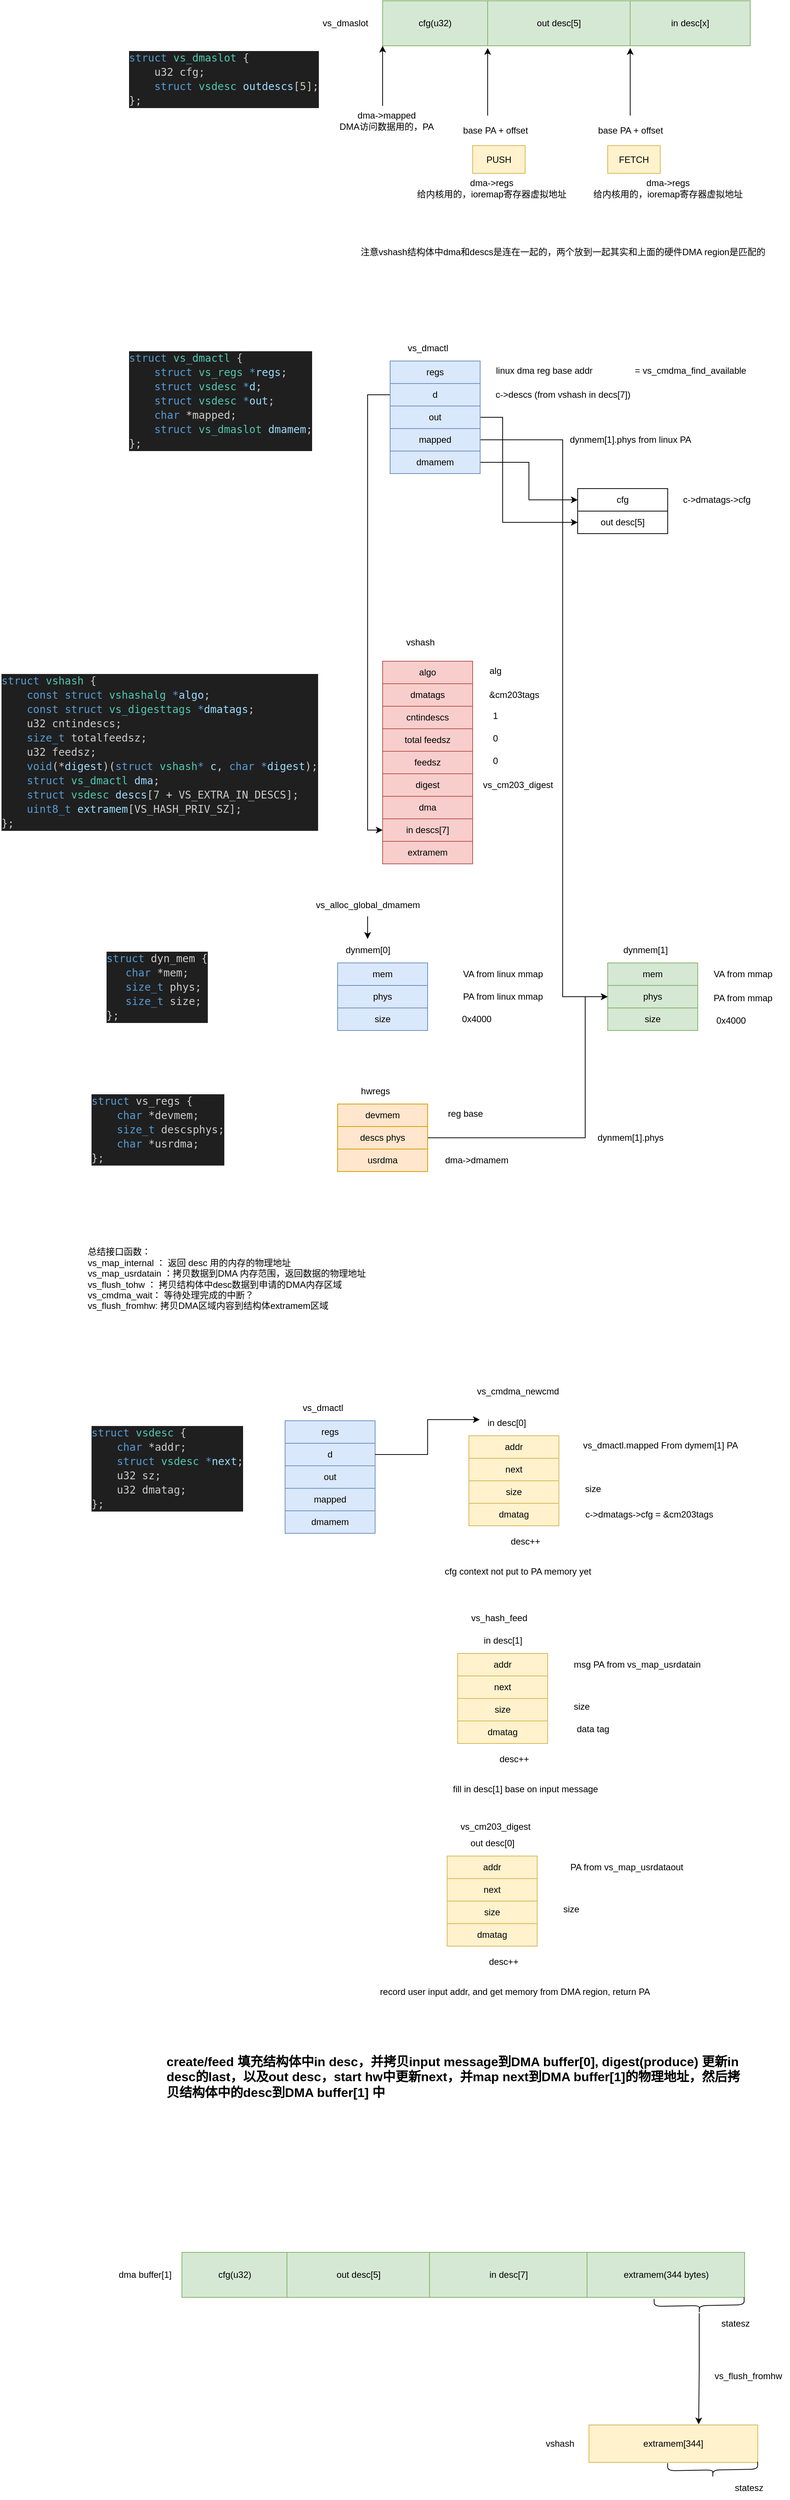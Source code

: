 <mxfile version="24.4.2" type="github">
  <diagram name="Page-1" id="1T8nS3-H_Zj8YaDaIl3L">
    <mxGraphModel dx="2214" dy="752" grid="1" gridSize="10" guides="1" tooltips="1" connect="1" arrows="1" fold="1" page="1" pageScale="1" pageWidth="850" pageHeight="1100" math="0" shadow="0">
      <root>
        <mxCell id="0" />
        <mxCell id="1" parent="0" />
        <mxCell id="O9-vtD-8rxhe8wtmSDLd-1" value="cfg(u32)" style="rounded=0;whiteSpace=wrap;html=1;fillColor=#d5e8d4;strokeColor=#82b366;" vertex="1" parent="1">
          <mxGeometry x="220" y="260" width="140" height="60" as="geometry" />
        </mxCell>
        <mxCell id="O9-vtD-8rxhe8wtmSDLd-2" value="out desc[5]" style="rounded=0;whiteSpace=wrap;html=1;fillColor=#d5e8d4;strokeColor=#82b366;" vertex="1" parent="1">
          <mxGeometry x="360" y="260" width="190" height="60" as="geometry" />
        </mxCell>
        <mxCell id="O9-vtD-8rxhe8wtmSDLd-3" value="in desc[x]" style="rounded=0;whiteSpace=wrap;html=1;fillColor=#d5e8d4;strokeColor=#82b366;" vertex="1" parent="1">
          <mxGeometry x="550" y="260" width="160" height="60" as="geometry" />
        </mxCell>
        <mxCell id="O9-vtD-8rxhe8wtmSDLd-4" value="&lt;div style=&quot;color: #cccccc;background-color: #1f1f1f;font-family: &#39;Droid Sans Mono&#39;, &#39;monospace&#39;, monospace;font-weight: normal;font-size: 14px;line-height: 19px;white-space: pre;&quot;&gt;&lt;div&gt;&lt;span style=&quot;color: #569cd6;&quot;&gt;struct&lt;/span&gt;&lt;span style=&quot;color: #cccccc;&quot;&gt; &lt;/span&gt;&lt;span style=&quot;color: #4ec9b0;&quot;&gt;vs_dmaslot&lt;/span&gt;&lt;span style=&quot;color: #cccccc;&quot;&gt; {&lt;/span&gt;&lt;/div&gt;&lt;div&gt;&lt;span style=&quot;color: #cccccc;&quot;&gt;    u32 cfg;&lt;/span&gt;&lt;/div&gt;&lt;div&gt;&lt;span style=&quot;color: #cccccc;&quot;&gt;    &lt;/span&gt;&lt;span style=&quot;color: #569cd6;&quot;&gt;struct&lt;/span&gt;&lt;span style=&quot;color: #cccccc;&quot;&gt; &lt;/span&gt;&lt;span style=&quot;color: #4ec9b0;&quot;&gt;vsdesc&lt;/span&gt;&lt;span style=&quot;color: #cccccc;&quot;&gt; &lt;/span&gt;&lt;span style=&quot;color: #9cdcfe;&quot;&gt;outdescs&lt;/span&gt;&lt;span style=&quot;color: #cccccc;&quot;&gt;[&lt;/span&gt;&lt;span style=&quot;color: #b5cea8;&quot;&gt;5&lt;/span&gt;&lt;span style=&quot;color: #cccccc;&quot;&gt;];&lt;/span&gt;&lt;/div&gt;&lt;div&gt;&lt;span style=&quot;color: #cccccc;&quot;&gt;};&lt;/span&gt;&lt;/div&gt;&lt;/div&gt;" style="text;whiteSpace=wrap;html=1;" vertex="1" parent="1">
          <mxGeometry x="-120" y="320" width="290" height="100" as="geometry" />
        </mxCell>
        <mxCell id="O9-vtD-8rxhe8wtmSDLd-5" value="vs_dmaslot" style="text;html=1;align=center;verticalAlign=middle;resizable=0;points=[];autosize=1;strokeColor=none;fillColor=none;" vertex="1" parent="1">
          <mxGeometry x="130" y="275" width="80" height="30" as="geometry" />
        </mxCell>
        <mxCell id="O9-vtD-8rxhe8wtmSDLd-6" value="" style="endArrow=classic;html=1;rounded=0;entryX=0;entryY=1;entryDx=0;entryDy=0;" edge="1" parent="1" target="O9-vtD-8rxhe8wtmSDLd-1">
          <mxGeometry width="50" height="50" relative="1" as="geometry">
            <mxPoint x="220" y="400" as="sourcePoint" />
            <mxPoint x="270" y="390" as="targetPoint" />
          </mxGeometry>
        </mxCell>
        <mxCell id="O9-vtD-8rxhe8wtmSDLd-7" value="dma-&amp;gt;mapped&lt;div&gt;DMA访问数据用的，PA&lt;/div&gt;" style="text;html=1;align=center;verticalAlign=middle;resizable=0;points=[];autosize=1;strokeColor=none;fillColor=none;" vertex="1" parent="1">
          <mxGeometry x="150" y="400" width="150" height="40" as="geometry" />
        </mxCell>
        <mxCell id="O9-vtD-8rxhe8wtmSDLd-8" value="" style="endArrow=classic;html=1;rounded=0;entryX=0;entryY=1;entryDx=0;entryDy=0;" edge="1" parent="1">
          <mxGeometry width="50" height="50" relative="1" as="geometry">
            <mxPoint x="360" y="413" as="sourcePoint" />
            <mxPoint x="360" y="323" as="targetPoint" />
          </mxGeometry>
        </mxCell>
        <mxCell id="O9-vtD-8rxhe8wtmSDLd-9" value="" style="endArrow=classic;html=1;rounded=0;entryX=0;entryY=1;entryDx=0;entryDy=0;" edge="1" parent="1">
          <mxGeometry width="50" height="50" relative="1" as="geometry">
            <mxPoint x="550" y="413" as="sourcePoint" />
            <mxPoint x="550" y="323" as="targetPoint" />
          </mxGeometry>
        </mxCell>
        <mxCell id="O9-vtD-8rxhe8wtmSDLd-10" value="base PA + offset" style="text;html=1;align=center;verticalAlign=middle;resizable=0;points=[];autosize=1;strokeColor=none;fillColor=none;" vertex="1" parent="1">
          <mxGeometry x="315" y="418" width="110" height="30" as="geometry" />
        </mxCell>
        <mxCell id="O9-vtD-8rxhe8wtmSDLd-11" value="base PA + offset" style="text;html=1;align=center;verticalAlign=middle;resizable=0;points=[];autosize=1;strokeColor=none;fillColor=none;" vertex="1" parent="1">
          <mxGeometry x="495" y="418" width="110" height="30" as="geometry" />
        </mxCell>
        <mxCell id="O9-vtD-8rxhe8wtmSDLd-13" value="PUSH" style="rounded=0;whiteSpace=wrap;html=1;fillColor=#fff2cc;strokeColor=#d6b656;" vertex="1" parent="1">
          <mxGeometry x="340" y="453" width="70" height="37" as="geometry" />
        </mxCell>
        <mxCell id="O9-vtD-8rxhe8wtmSDLd-14" value="FETCH" style="rounded=0;whiteSpace=wrap;html=1;fillColor=#fff2cc;strokeColor=#d6b656;" vertex="1" parent="1">
          <mxGeometry x="520" y="453" width="70" height="37" as="geometry" />
        </mxCell>
        <mxCell id="O9-vtD-8rxhe8wtmSDLd-15" value="dma-&amp;gt;regs&lt;div&gt;给内核用的，ioremap寄存器虚拟地址&lt;/div&gt;" style="text;html=1;align=center;verticalAlign=middle;resizable=0;points=[];autosize=1;strokeColor=none;fillColor=none;" vertex="1" parent="1">
          <mxGeometry x="255" y="490" width="220" height="40" as="geometry" />
        </mxCell>
        <mxCell id="O9-vtD-8rxhe8wtmSDLd-18" value="dma-&amp;gt;regs&lt;div&gt;给内核用的，ioremap寄存器虚拟地址&lt;/div&gt;" style="text;html=1;align=center;verticalAlign=middle;resizable=0;points=[];autosize=1;strokeColor=none;fillColor=none;" vertex="1" parent="1">
          <mxGeometry x="490" y="490" width="220" height="40" as="geometry" />
        </mxCell>
        <mxCell id="O9-vtD-8rxhe8wtmSDLd-20" value="regs" style="rounded=0;whiteSpace=wrap;html=1;fillColor=#dae8fc;strokeColor=#6c8ebf;" vertex="1" parent="1">
          <mxGeometry x="230" y="740" width="120" height="30" as="geometry" />
        </mxCell>
        <mxCell id="O9-vtD-8rxhe8wtmSDLd-51" style="edgeStyle=orthogonalEdgeStyle;rounded=0;orthogonalLoop=1;jettySize=auto;html=1;entryX=0;entryY=0.5;entryDx=0;entryDy=0;" edge="1" parent="1" source="O9-vtD-8rxhe8wtmSDLd-21" target="O9-vtD-8rxhe8wtmSDLd-41">
          <mxGeometry relative="1" as="geometry">
            <Array as="points">
              <mxPoint x="200" y="785" />
              <mxPoint x="200" y="1365" />
            </Array>
          </mxGeometry>
        </mxCell>
        <mxCell id="O9-vtD-8rxhe8wtmSDLd-21" value="d" style="rounded=0;whiteSpace=wrap;html=1;fillColor=#dae8fc;strokeColor=#6c8ebf;" vertex="1" parent="1">
          <mxGeometry x="230" y="770" width="120" height="30" as="geometry" />
        </mxCell>
        <mxCell id="O9-vtD-8rxhe8wtmSDLd-52" style="edgeStyle=orthogonalEdgeStyle;rounded=0;orthogonalLoop=1;jettySize=auto;html=1;entryX=0;entryY=0.5;entryDx=0;entryDy=0;" edge="1" parent="1" source="O9-vtD-8rxhe8wtmSDLd-22" target="O9-vtD-8rxhe8wtmSDLd-26">
          <mxGeometry relative="1" as="geometry">
            <Array as="points">
              <mxPoint x="380" y="815" />
              <mxPoint x="380" y="955" />
            </Array>
          </mxGeometry>
        </mxCell>
        <mxCell id="O9-vtD-8rxhe8wtmSDLd-22" value="out" style="rounded=0;whiteSpace=wrap;html=1;fillColor=#dae8fc;strokeColor=#6c8ebf;" vertex="1" parent="1">
          <mxGeometry x="230" y="800" width="120" height="30" as="geometry" />
        </mxCell>
        <mxCell id="O9-vtD-8rxhe8wtmSDLd-84" style="edgeStyle=orthogonalEdgeStyle;rounded=0;orthogonalLoop=1;jettySize=auto;html=1;entryX=0;entryY=0.5;entryDx=0;entryDy=0;" edge="1" parent="1" source="O9-vtD-8rxhe8wtmSDLd-23" target="O9-vtD-8rxhe8wtmSDLd-66">
          <mxGeometry relative="1" as="geometry">
            <Array as="points">
              <mxPoint x="460" y="845" />
              <mxPoint x="460" y="1587" />
            </Array>
          </mxGeometry>
        </mxCell>
        <mxCell id="O9-vtD-8rxhe8wtmSDLd-23" value="mapped" style="rounded=0;whiteSpace=wrap;html=1;fillColor=#dae8fc;strokeColor=#6c8ebf;" vertex="1" parent="1">
          <mxGeometry x="230" y="830" width="120" height="30" as="geometry" />
        </mxCell>
        <mxCell id="O9-vtD-8rxhe8wtmSDLd-27" style="edgeStyle=orthogonalEdgeStyle;rounded=0;orthogonalLoop=1;jettySize=auto;html=1;entryX=0;entryY=0.5;entryDx=0;entryDy=0;" edge="1" parent="1" source="O9-vtD-8rxhe8wtmSDLd-24" target="O9-vtD-8rxhe8wtmSDLd-25">
          <mxGeometry relative="1" as="geometry" />
        </mxCell>
        <mxCell id="O9-vtD-8rxhe8wtmSDLd-24" value="&lt;span style=&quot;text-align: left;&quot;&gt;dmamem&lt;/span&gt;" style="rounded=0;whiteSpace=wrap;html=1;fillColor=#dae8fc;strokeColor=#6c8ebf;" vertex="1" parent="1">
          <mxGeometry x="230" y="860" width="120" height="30" as="geometry" />
        </mxCell>
        <mxCell id="O9-vtD-8rxhe8wtmSDLd-25" value="&lt;span style=&quot;text-align: left;&quot;&gt;cfg&lt;/span&gt;" style="rounded=0;whiteSpace=wrap;html=1;" vertex="1" parent="1">
          <mxGeometry x="480" y="910" width="120" height="30" as="geometry" />
        </mxCell>
        <mxCell id="O9-vtD-8rxhe8wtmSDLd-26" value="&lt;span style=&quot;text-align: left;&quot;&gt;out desc[5]&lt;/span&gt;" style="rounded=0;whiteSpace=wrap;html=1;" vertex="1" parent="1">
          <mxGeometry x="480" y="940" width="120" height="30" as="geometry" />
        </mxCell>
        <mxCell id="O9-vtD-8rxhe8wtmSDLd-28" value="&lt;div style=&quot;color: #cccccc;background-color: #1f1f1f;font-family: &#39;Droid Sans Mono&#39;, &#39;monospace&#39;, monospace;font-weight: normal;font-size: 14px;line-height: 19px;white-space: pre;&quot;&gt;&lt;div&gt;&lt;span style=&quot;color: #569cd6;&quot;&gt;struct&lt;/span&gt;&lt;span style=&quot;color: #cccccc;&quot;&gt; &lt;/span&gt;&lt;span style=&quot;color: #4ec9b0;&quot;&gt;vs_dmactl&lt;/span&gt;&lt;span style=&quot;color: #cccccc;&quot;&gt; {&lt;/span&gt;&lt;/div&gt;&lt;div&gt;&lt;span style=&quot;color: #cccccc;&quot;&gt;    &lt;/span&gt;&lt;span style=&quot;color: #569cd6;&quot;&gt;struct&lt;/span&gt;&lt;span style=&quot;color: #cccccc;&quot;&gt; &lt;/span&gt;&lt;span style=&quot;color: #4ec9b0;&quot;&gt;vs_regs&lt;/span&gt;&lt;span style=&quot;color: #cccccc;&quot;&gt; &lt;/span&gt;&lt;span style=&quot;color: #569cd6;&quot;&gt;*&lt;/span&gt;&lt;span style=&quot;color: #9cdcfe;&quot;&gt;regs&lt;/span&gt;&lt;span style=&quot;color: #cccccc;&quot;&gt;;&lt;/span&gt;&lt;/div&gt;&lt;div&gt;&lt;span style=&quot;color: #cccccc;&quot;&gt;    &lt;/span&gt;&lt;span style=&quot;color: #569cd6;&quot;&gt;struct&lt;/span&gt;&lt;span style=&quot;color: #cccccc;&quot;&gt; &lt;/span&gt;&lt;span style=&quot;color: #4ec9b0;&quot;&gt;vsdesc&lt;/span&gt;&lt;span style=&quot;color: #cccccc;&quot;&gt; &lt;/span&gt;&lt;span style=&quot;color: #569cd6;&quot;&gt;*&lt;/span&gt;&lt;span style=&quot;color: #9cdcfe;&quot;&gt;d&lt;/span&gt;&lt;span style=&quot;color: #cccccc;&quot;&gt;;&lt;/span&gt;&lt;/div&gt;&lt;div&gt;&lt;span style=&quot;color: #cccccc;&quot;&gt;    &lt;/span&gt;&lt;span style=&quot;color: #569cd6;&quot;&gt;struct&lt;/span&gt;&lt;span style=&quot;color: #cccccc;&quot;&gt; &lt;/span&gt;&lt;span style=&quot;color: #4ec9b0;&quot;&gt;vsdesc&lt;/span&gt;&lt;span style=&quot;color: #cccccc;&quot;&gt; &lt;/span&gt;&lt;span style=&quot;color: #569cd6;&quot;&gt;*&lt;/span&gt;&lt;span style=&quot;color: #9cdcfe;&quot;&gt;out&lt;/span&gt;&lt;span style=&quot;color: #cccccc;&quot;&gt;;&lt;/span&gt;&lt;/div&gt;&lt;div&gt;&lt;span style=&quot;color: #cccccc;&quot;&gt;    &lt;/span&gt;&lt;span style=&quot;color: #569cd6;&quot;&gt;char&lt;/span&gt;&lt;span style=&quot;color: #cccccc;&quot;&gt; &lt;/span&gt;&lt;span style=&quot;color: #d4d4d4;&quot;&gt;*&lt;/span&gt;&lt;span style=&quot;color: #cccccc;&quot;&gt;mapped;&lt;/span&gt;&lt;/div&gt;&lt;div&gt;&lt;span style=&quot;color: #cccccc;&quot;&gt;    &lt;/span&gt;&lt;span style=&quot;color: #569cd6;&quot;&gt;struct&lt;/span&gt;&lt;span style=&quot;color: #cccccc;&quot;&gt; &lt;/span&gt;&lt;span style=&quot;color: #4ec9b0;&quot;&gt;vs_dmaslot&lt;/span&gt;&lt;span style=&quot;color: #cccccc;&quot;&gt; &lt;/span&gt;&lt;span style=&quot;color: #9cdcfe;&quot;&gt;dmamem&lt;/span&gt;&lt;span style=&quot;color: #cccccc;&quot;&gt;;&lt;/span&gt;&lt;/div&gt;&lt;div&gt;&lt;span style=&quot;color: #cccccc;&quot;&gt;};&lt;/span&gt;&lt;/div&gt;&lt;/div&gt;" style="text;whiteSpace=wrap;html=1;" vertex="1" parent="1">
          <mxGeometry x="-120" y="720" width="280" height="160" as="geometry" />
        </mxCell>
        <mxCell id="O9-vtD-8rxhe8wtmSDLd-29" value="= vs_cmdma_find_available" style="text;html=1;align=center;verticalAlign=middle;resizable=0;points=[];autosize=1;strokeColor=none;fillColor=none;" vertex="1" parent="1">
          <mxGeometry x="545" y="738" width="170" height="30" as="geometry" />
        </mxCell>
        <mxCell id="O9-vtD-8rxhe8wtmSDLd-30" value="linux dma reg base addr" style="text;html=1;align=center;verticalAlign=middle;resizable=0;points=[];autosize=1;strokeColor=none;fillColor=none;" vertex="1" parent="1">
          <mxGeometry x="360" y="738" width="150" height="30" as="geometry" />
        </mxCell>
        <mxCell id="O9-vtD-8rxhe8wtmSDLd-31" value="&lt;div style=&quot;color: #cccccc;background-color: #1f1f1f;font-family: &#39;Droid Sans Mono&#39;, &#39;monospace&#39;, monospace;font-weight: normal;font-size: 14px;line-height: 19px;white-space: pre;&quot;&gt;&lt;div&gt;&lt;span style=&quot;color: #569cd6;&quot;&gt;struct&lt;/span&gt;&lt;span style=&quot;color: #cccccc;&quot;&gt; &lt;/span&gt;&lt;span style=&quot;color: #4ec9b0;&quot;&gt;vshash&lt;/span&gt;&lt;span style=&quot;color: #cccccc;&quot;&gt; {&lt;/span&gt;&lt;/div&gt;&lt;div&gt;&lt;span style=&quot;color: #cccccc;&quot;&gt;    &lt;/span&gt;&lt;span style=&quot;color: #569cd6;&quot;&gt;const&lt;/span&gt;&lt;span style=&quot;color: #cccccc;&quot;&gt; &lt;/span&gt;&lt;span style=&quot;color: #569cd6;&quot;&gt;struct&lt;/span&gt;&lt;span style=&quot;color: #cccccc;&quot;&gt; &lt;/span&gt;&lt;span style=&quot;color: #4ec9b0;&quot;&gt;vshashalg&lt;/span&gt;&lt;span style=&quot;color: #cccccc;&quot;&gt; &lt;/span&gt;&lt;span style=&quot;color: #569cd6;&quot;&gt;*&lt;/span&gt;&lt;span style=&quot;color: #9cdcfe;&quot;&gt;algo&lt;/span&gt;&lt;span style=&quot;color: #cccccc;&quot;&gt;;&lt;/span&gt;&lt;/div&gt;&lt;div&gt;&lt;span style=&quot;color: #cccccc;&quot;&gt;    &lt;/span&gt;&lt;span style=&quot;color: #569cd6;&quot;&gt;const&lt;/span&gt;&lt;span style=&quot;color: #cccccc;&quot;&gt; &lt;/span&gt;&lt;span style=&quot;color: #569cd6;&quot;&gt;struct&lt;/span&gt;&lt;span style=&quot;color: #cccccc;&quot;&gt; &lt;/span&gt;&lt;span style=&quot;color: #4ec9b0;&quot;&gt;vs_digesttags&lt;/span&gt;&lt;span style=&quot;color: #cccccc;&quot;&gt; &lt;/span&gt;&lt;span style=&quot;color: #569cd6;&quot;&gt;*&lt;/span&gt;&lt;span style=&quot;color: #9cdcfe;&quot;&gt;dmatags&lt;/span&gt;&lt;span style=&quot;color: #cccccc;&quot;&gt;;&lt;/span&gt;&lt;/div&gt;&lt;div&gt;&lt;span style=&quot;color: #cccccc;&quot;&gt;    u32 cntindescs;&lt;/span&gt;&lt;/div&gt;&lt;div&gt;&lt;span style=&quot;color: #cccccc;&quot;&gt;    &lt;/span&gt;&lt;span style=&quot;color: #569cd6;&quot;&gt;size_t&lt;/span&gt;&lt;span style=&quot;color: #cccccc;&quot;&gt; totalfeedsz;&lt;/span&gt;&lt;/div&gt;&lt;div&gt;&lt;span style=&quot;color: #cccccc;&quot;&gt;    u32 feedsz;&lt;/span&gt;&lt;/div&gt;&lt;div&gt;&lt;span style=&quot;color: #cccccc;&quot;&gt;    &lt;/span&gt;&lt;span style=&quot;color: #569cd6;&quot;&gt;void&lt;/span&gt;&lt;span style=&quot;color: #cccccc;&quot;&gt;(*&lt;/span&gt;&lt;span style=&quot;color: #9cdcfe;&quot;&gt;digest&lt;/span&gt;&lt;span style=&quot;color: #cccccc;&quot;&gt;)(&lt;/span&gt;&lt;span style=&quot;color: #569cd6;&quot;&gt;struct&lt;/span&gt;&lt;span style=&quot;color: #cccccc;&quot;&gt; &lt;/span&gt;&lt;span style=&quot;color: #4ec9b0;&quot;&gt;vshash&lt;/span&gt;&lt;span style=&quot;color: #569cd6;&quot;&gt;*&lt;/span&gt;&lt;span style=&quot;color: #cccccc;&quot;&gt; &lt;/span&gt;&lt;span style=&quot;color: #9cdcfe;&quot;&gt;c&lt;/span&gt;&lt;span style=&quot;color: #cccccc;&quot;&gt;, &lt;/span&gt;&lt;span style=&quot;color: #569cd6;&quot;&gt;char&lt;/span&gt;&lt;span style=&quot;color: #cccccc;&quot;&gt; &lt;/span&gt;&lt;span style=&quot;color: #569cd6;&quot;&gt;*&lt;/span&gt;&lt;span style=&quot;color: #9cdcfe;&quot;&gt;digest&lt;/span&gt;&lt;span style=&quot;color: #cccccc;&quot;&gt;);&lt;/span&gt;&lt;/div&gt;&lt;div&gt;&lt;span style=&quot;color: #cccccc;&quot;&gt;    &lt;/span&gt;&lt;span style=&quot;color: #569cd6;&quot;&gt;struct&lt;/span&gt;&lt;span style=&quot;color: #cccccc;&quot;&gt; &lt;/span&gt;&lt;span style=&quot;color: #4ec9b0;&quot;&gt;vs_dmactl&lt;/span&gt;&lt;span style=&quot;color: #cccccc;&quot;&gt; &lt;/span&gt;&lt;span style=&quot;color: #9cdcfe;&quot;&gt;dma&lt;/span&gt;&lt;span style=&quot;color: #cccccc;&quot;&gt;;&lt;/span&gt;&lt;/div&gt;&lt;div&gt;&lt;span style=&quot;color: #cccccc;&quot;&gt;    &lt;/span&gt;&lt;span style=&quot;color: #569cd6;&quot;&gt;struct&lt;/span&gt;&lt;span style=&quot;color: #cccccc;&quot;&gt; &lt;/span&gt;&lt;span style=&quot;color: #4ec9b0;&quot;&gt;vsdesc&lt;/span&gt;&lt;span style=&quot;color: #cccccc;&quot;&gt; &lt;/span&gt;&lt;span style=&quot;color: #9cdcfe;&quot;&gt;descs&lt;/span&gt;&lt;span style=&quot;color: #cccccc;&quot;&gt;[&lt;/span&gt;&lt;span style=&quot;color: #b5cea8;&quot;&gt;7&lt;/span&gt;&lt;span style=&quot;color: #cccccc;&quot;&gt; &lt;/span&gt;&lt;span style=&quot;color: #d4d4d4;&quot;&gt;+&lt;/span&gt;&lt;span style=&quot;color: #cccccc;&quot;&gt; VS_EXTRA_IN_DESCS];&lt;/span&gt;&lt;/div&gt;&lt;div&gt;&lt;span style=&quot;color: #cccccc;&quot;&gt;    &lt;/span&gt;&lt;span style=&quot;color: #569cd6;&quot;&gt;uint8_t&lt;/span&gt;&lt;span style=&quot;color: #cccccc;&quot;&gt; &lt;/span&gt;&lt;span style=&quot;color: #9cdcfe;&quot;&gt;extramem&lt;/span&gt;&lt;span style=&quot;color: #cccccc;&quot;&gt;[VS_HASH_PRIV_SZ];&lt;/span&gt;&lt;/div&gt;&lt;div&gt;&lt;span style=&quot;color: #cccccc;&quot;&gt;};&lt;/span&gt;&lt;/div&gt;&lt;/div&gt;" style="text;whiteSpace=wrap;html=1;" vertex="1" parent="1">
          <mxGeometry x="-290" y="1150" width="450" height="230" as="geometry" />
        </mxCell>
        <mxCell id="O9-vtD-8rxhe8wtmSDLd-32" value="vs_dmactl" style="text;html=1;align=center;verticalAlign=middle;resizable=0;points=[];autosize=1;strokeColor=none;fillColor=none;" vertex="1" parent="1">
          <mxGeometry x="240" y="708" width="80" height="30" as="geometry" />
        </mxCell>
        <mxCell id="O9-vtD-8rxhe8wtmSDLd-33" value="algo" style="rounded=0;whiteSpace=wrap;html=1;fillColor=#f8cecc;strokeColor=#b85450;" vertex="1" parent="1">
          <mxGeometry x="220" y="1140" width="120" height="30" as="geometry" />
        </mxCell>
        <mxCell id="O9-vtD-8rxhe8wtmSDLd-34" value="dmatags" style="rounded=0;whiteSpace=wrap;html=1;fillColor=#f8cecc;strokeColor=#b85450;" vertex="1" parent="1">
          <mxGeometry x="220" y="1170" width="120" height="30" as="geometry" />
        </mxCell>
        <mxCell id="O9-vtD-8rxhe8wtmSDLd-35" value="cntindescs" style="rounded=0;whiteSpace=wrap;html=1;fillColor=#f8cecc;strokeColor=#b85450;" vertex="1" parent="1">
          <mxGeometry x="220" y="1200" width="120" height="30" as="geometry" />
        </mxCell>
        <mxCell id="O9-vtD-8rxhe8wtmSDLd-36" value="total feedsz" style="rounded=0;whiteSpace=wrap;html=1;fillColor=#f8cecc;strokeColor=#b85450;" vertex="1" parent="1">
          <mxGeometry x="220" y="1230" width="120" height="30" as="geometry" />
        </mxCell>
        <mxCell id="O9-vtD-8rxhe8wtmSDLd-37" value="&lt;span style=&quot;text-align: left;&quot;&gt;feedsz&lt;/span&gt;" style="rounded=0;whiteSpace=wrap;html=1;fillColor=#f8cecc;strokeColor=#b85450;" vertex="1" parent="1">
          <mxGeometry x="220" y="1260" width="120" height="30" as="geometry" />
        </mxCell>
        <mxCell id="O9-vtD-8rxhe8wtmSDLd-38" value="vshash" style="text;html=1;align=center;verticalAlign=middle;resizable=0;points=[];autosize=1;strokeColor=none;fillColor=none;" vertex="1" parent="1">
          <mxGeometry x="240" y="1100" width="60" height="30" as="geometry" />
        </mxCell>
        <mxCell id="O9-vtD-8rxhe8wtmSDLd-39" value="&lt;span style=&quot;text-align: left;&quot;&gt;digest&lt;/span&gt;" style="rounded=0;whiteSpace=wrap;html=1;fillColor=#f8cecc;strokeColor=#b85450;" vertex="1" parent="1">
          <mxGeometry x="220" y="1290" width="120" height="30" as="geometry" />
        </mxCell>
        <mxCell id="O9-vtD-8rxhe8wtmSDLd-40" value="&lt;span style=&quot;text-align: left;&quot;&gt;dma&lt;/span&gt;" style="rounded=0;whiteSpace=wrap;html=1;fillColor=#f8cecc;strokeColor=#b85450;" vertex="1" parent="1">
          <mxGeometry x="220" y="1320" width="120" height="30" as="geometry" />
        </mxCell>
        <mxCell id="O9-vtD-8rxhe8wtmSDLd-41" value="&lt;span style=&quot;text-align: left;&quot;&gt;in descs[7]&lt;/span&gt;" style="rounded=0;whiteSpace=wrap;html=1;fillColor=#f8cecc;strokeColor=#b85450;" vertex="1" parent="1">
          <mxGeometry x="220" y="1350" width="120" height="30" as="geometry" />
        </mxCell>
        <mxCell id="O9-vtD-8rxhe8wtmSDLd-42" value="&lt;span style=&quot;text-align: left;&quot;&gt;extramem&lt;/span&gt;" style="rounded=0;whiteSpace=wrap;html=1;fillColor=#f8cecc;strokeColor=#b85450;" vertex="1" parent="1">
          <mxGeometry x="220" y="1380" width="120" height="30" as="geometry" />
        </mxCell>
        <mxCell id="O9-vtD-8rxhe8wtmSDLd-43" value="&amp;amp;cm203tags" style="text;html=1;align=center;verticalAlign=middle;resizable=0;points=[];autosize=1;strokeColor=none;fillColor=none;" vertex="1" parent="1">
          <mxGeometry x="350" y="1170" width="90" height="30" as="geometry" />
        </mxCell>
        <mxCell id="O9-vtD-8rxhe8wtmSDLd-44" value="alg" style="text;html=1;align=center;verticalAlign=middle;resizable=0;points=[];autosize=1;strokeColor=none;fillColor=none;" vertex="1" parent="1">
          <mxGeometry x="350" y="1138" width="40" height="30" as="geometry" />
        </mxCell>
        <mxCell id="O9-vtD-8rxhe8wtmSDLd-45" value="vs_cm203_digest" style="text;html=1;align=center;verticalAlign=middle;resizable=0;points=[];autosize=1;strokeColor=none;fillColor=none;" vertex="1" parent="1">
          <mxGeometry x="340" y="1290" width="120" height="30" as="geometry" />
        </mxCell>
        <mxCell id="O9-vtD-8rxhe8wtmSDLd-46" value="1" style="text;html=1;align=center;verticalAlign=middle;resizable=0;points=[];autosize=1;strokeColor=none;fillColor=none;" vertex="1" parent="1">
          <mxGeometry x="355" y="1198" width="30" height="30" as="geometry" />
        </mxCell>
        <mxCell id="O9-vtD-8rxhe8wtmSDLd-47" value="0" style="text;html=1;align=center;verticalAlign=middle;resizable=0;points=[];autosize=1;strokeColor=none;fillColor=none;" vertex="1" parent="1">
          <mxGeometry x="355" y="1228" width="30" height="30" as="geometry" />
        </mxCell>
        <mxCell id="O9-vtD-8rxhe8wtmSDLd-48" value="0" style="text;html=1;align=center;verticalAlign=middle;resizable=0;points=[];autosize=1;strokeColor=none;fillColor=none;" vertex="1" parent="1">
          <mxGeometry x="355" y="1258" width="30" height="30" as="geometry" />
        </mxCell>
        <mxCell id="O9-vtD-8rxhe8wtmSDLd-49" value="c-&amp;gt;dmatags-&amp;gt;cfg" style="text;html=1;align=center;verticalAlign=middle;resizable=0;points=[];autosize=1;strokeColor=none;fillColor=none;" vertex="1" parent="1">
          <mxGeometry x="610" y="910" width="110" height="30" as="geometry" />
        </mxCell>
        <mxCell id="O9-vtD-8rxhe8wtmSDLd-50" value="c-&amp;gt;descs (from vshash in decs[7])" style="text;html=1;align=center;verticalAlign=middle;resizable=0;points=[];autosize=1;strokeColor=none;fillColor=none;" vertex="1" parent="1">
          <mxGeometry x="360" y="770" width="200" height="30" as="geometry" />
        </mxCell>
        <mxCell id="O9-vtD-8rxhe8wtmSDLd-53" value="dynmem[1].phys from linux PA" style="text;html=1;align=center;verticalAlign=middle;resizable=0;points=[];autosize=1;strokeColor=none;fillColor=none;" vertex="1" parent="1">
          <mxGeometry x="455" y="830" width="190" height="30" as="geometry" />
        </mxCell>
        <mxCell id="O9-vtD-8rxhe8wtmSDLd-54" value="&lt;div style=&quot;color: #cccccc;background-color: #1f1f1f;font-family: &#39;Droid Sans Mono&#39;, &#39;monospace&#39;, monospace;font-weight: normal;font-size: 14px;line-height: 19px;white-space: pre;&quot;&gt;&lt;div&gt;&lt;span style=&quot;color: #569cd6;&quot;&gt;struct&lt;/span&gt;&lt;span style=&quot;color: #cccccc;&quot;&gt; vs_regs {&lt;/span&gt;&lt;/div&gt;&lt;div&gt;&lt;span style=&quot;color: #cccccc;&quot;&gt;    &lt;/span&gt;&lt;span style=&quot;color: #569cd6;&quot;&gt;char&lt;/span&gt;&lt;span style=&quot;color: #cccccc;&quot;&gt; &lt;/span&gt;&lt;span style=&quot;color: #d4d4d4;&quot;&gt;*&lt;/span&gt;&lt;span style=&quot;color: #cccccc;&quot;&gt;devmem;&lt;/span&gt;&lt;/div&gt;&lt;div&gt;&lt;span style=&quot;color: #cccccc;&quot;&gt;    &lt;/span&gt;&lt;span style=&quot;color: #569cd6;&quot;&gt;size_t&lt;/span&gt;&lt;span style=&quot;color: #cccccc;&quot;&gt; descsphys;&lt;/span&gt;&lt;/div&gt;&lt;div&gt;&lt;span style=&quot;color: #cccccc;&quot;&gt;    &lt;/span&gt;&lt;span style=&quot;color: #569cd6;&quot;&gt;char&lt;/span&gt;&lt;span style=&quot;color: #cccccc;&quot;&gt; &lt;/span&gt;&lt;span style=&quot;color: #d4d4d4;&quot;&gt;*&lt;/span&gt;&lt;span style=&quot;color: #cccccc;&quot;&gt;usrdma;&lt;/span&gt;&lt;/div&gt;&lt;div&gt;&lt;span style=&quot;color: #cccccc;&quot;&gt;};&lt;/span&gt;&lt;/div&gt;&lt;/div&gt;" style="text;whiteSpace=wrap;html=1;" vertex="1" parent="1">
          <mxGeometry x="-170" y="1710" width="210" height="120" as="geometry" />
        </mxCell>
        <mxCell id="O9-vtD-8rxhe8wtmSDLd-55" value="&lt;div style=&quot;color: #cccccc;background-color: #1f1f1f;font-family: &#39;Droid Sans Mono&#39;, &#39;monospace&#39;, monospace;font-weight: normal;font-size: 14px;line-height: 19px;white-space: pre;&quot;&gt;&lt;div&gt;&lt;span style=&quot;color: #569cd6;&quot;&gt;struct&lt;/span&gt;&lt;span style=&quot;color: #cccccc;&quot;&gt; dyn_mem {&lt;/span&gt;&lt;/div&gt;&lt;div&gt;&lt;span style=&quot;color: #cccccc;&quot;&gt;   &lt;/span&gt;&lt;span style=&quot;color: #569cd6;&quot;&gt;char&lt;/span&gt;&lt;span style=&quot;color: #cccccc;&quot;&gt; &lt;/span&gt;&lt;span style=&quot;color: #d4d4d4;&quot;&gt;*&lt;/span&gt;&lt;span style=&quot;color: #cccccc;&quot;&gt;mem;&lt;/span&gt;&lt;/div&gt;&lt;div&gt;&lt;span style=&quot;color: #cccccc;&quot;&gt;   &lt;/span&gt;&lt;span style=&quot;color: #569cd6;&quot;&gt;size_t&lt;/span&gt;&lt;span style=&quot;color: #cccccc;&quot;&gt; phys;&lt;/span&gt;&lt;/div&gt;&lt;div&gt;&lt;span style=&quot;color: #cccccc;&quot;&gt;   &lt;/span&gt;&lt;span style=&quot;color: #569cd6;&quot;&gt;size_t&lt;/span&gt;&lt;span style=&quot;color: #cccccc;&quot;&gt; size;&lt;/span&gt;&lt;/div&gt;&lt;div&gt;&lt;span style=&quot;color: #cccccc;&quot;&gt;};&lt;/span&gt;&lt;/div&gt;&lt;/div&gt;" style="text;whiteSpace=wrap;html=1;" vertex="1" parent="1">
          <mxGeometry x="-150" y="1520" width="170" height="120" as="geometry" />
        </mxCell>
        <mxCell id="O9-vtD-8rxhe8wtmSDLd-56" value="mem" style="rounded=0;whiteSpace=wrap;html=1;fillColor=#dae8fc;strokeColor=#6c8ebf;" vertex="1" parent="1">
          <mxGeometry x="160" y="1542" width="120" height="30" as="geometry" />
        </mxCell>
        <mxCell id="O9-vtD-8rxhe8wtmSDLd-57" value="phys" style="rounded=0;whiteSpace=wrap;html=1;fillColor=#dae8fc;strokeColor=#6c8ebf;" vertex="1" parent="1">
          <mxGeometry x="160" y="1572" width="120" height="30" as="geometry" />
        </mxCell>
        <mxCell id="O9-vtD-8rxhe8wtmSDLd-58" value="size" style="rounded=0;whiteSpace=wrap;html=1;fillColor=#dae8fc;strokeColor=#6c8ebf;" vertex="1" parent="1">
          <mxGeometry x="160" y="1602" width="120" height="30" as="geometry" />
        </mxCell>
        <mxCell id="O9-vtD-8rxhe8wtmSDLd-63" value="dynmem[0]" style="text;html=1;align=center;verticalAlign=middle;resizable=0;points=[];autosize=1;strokeColor=none;fillColor=none;" vertex="1" parent="1">
          <mxGeometry x="160" y="1510" width="80" height="30" as="geometry" />
        </mxCell>
        <mxCell id="O9-vtD-8rxhe8wtmSDLd-64" value="dynmem[1]" style="text;html=1;align=center;verticalAlign=middle;resizable=0;points=[];autosize=1;strokeColor=none;fillColor=none;" vertex="1" parent="1">
          <mxGeometry x="530" y="1510" width="80" height="30" as="geometry" />
        </mxCell>
        <mxCell id="O9-vtD-8rxhe8wtmSDLd-65" value="mem" style="rounded=0;whiteSpace=wrap;html=1;fillColor=#d5e8d4;strokeColor=#82b366;" vertex="1" parent="1">
          <mxGeometry x="520" y="1542" width="120" height="30" as="geometry" />
        </mxCell>
        <mxCell id="O9-vtD-8rxhe8wtmSDLd-66" value="phys" style="rounded=0;whiteSpace=wrap;html=1;fillColor=#d5e8d4;strokeColor=#82b366;" vertex="1" parent="1">
          <mxGeometry x="520" y="1572" width="120" height="30" as="geometry" />
        </mxCell>
        <mxCell id="O9-vtD-8rxhe8wtmSDLd-67" value="size" style="rounded=0;whiteSpace=wrap;html=1;fillColor=#d5e8d4;strokeColor=#82b366;" vertex="1" parent="1">
          <mxGeometry x="520" y="1602" width="120" height="30" as="geometry" />
        </mxCell>
        <mxCell id="O9-vtD-8rxhe8wtmSDLd-68" value="0x4000" style="text;html=1;align=center;verticalAlign=middle;resizable=0;points=[];autosize=1;strokeColor=none;fillColor=none;" vertex="1" parent="1">
          <mxGeometry x="315" y="1602" width="60" height="30" as="geometry" />
        </mxCell>
        <mxCell id="O9-vtD-8rxhe8wtmSDLd-69" value="VA from linux mmap" style="text;html=1;align=center;verticalAlign=middle;resizable=0;points=[];autosize=1;strokeColor=none;fillColor=none;" vertex="1" parent="1">
          <mxGeometry x="315" y="1542" width="130" height="30" as="geometry" />
        </mxCell>
        <mxCell id="O9-vtD-8rxhe8wtmSDLd-70" value="PA from linux mmap" style="text;html=1;align=center;verticalAlign=middle;resizable=0;points=[];autosize=1;strokeColor=none;fillColor=none;" vertex="1" parent="1">
          <mxGeometry x="315" y="1572" width="130" height="30" as="geometry" />
        </mxCell>
        <mxCell id="O9-vtD-8rxhe8wtmSDLd-71" value="0x4000" style="text;html=1;align=center;verticalAlign=middle;resizable=0;points=[];autosize=1;strokeColor=none;fillColor=none;" vertex="1" parent="1">
          <mxGeometry x="654" y="1604" width="60" height="30" as="geometry" />
        </mxCell>
        <mxCell id="O9-vtD-8rxhe8wtmSDLd-72" value="VA from mmap" style="text;html=1;align=center;verticalAlign=middle;resizable=0;points=[];autosize=1;strokeColor=none;fillColor=none;" vertex="1" parent="1">
          <mxGeometry x="650" y="1542" width="100" height="30" as="geometry" />
        </mxCell>
        <mxCell id="O9-vtD-8rxhe8wtmSDLd-73" value="PA from mmap" style="text;html=1;align=center;verticalAlign=middle;resizable=0;points=[];autosize=1;strokeColor=none;fillColor=none;" vertex="1" parent="1">
          <mxGeometry x="650" y="1574" width="100" height="30" as="geometry" />
        </mxCell>
        <mxCell id="O9-vtD-8rxhe8wtmSDLd-75" style="edgeStyle=orthogonalEdgeStyle;rounded=0;orthogonalLoop=1;jettySize=auto;html=1;" edge="1" parent="1" source="O9-vtD-8rxhe8wtmSDLd-74" target="O9-vtD-8rxhe8wtmSDLd-63">
          <mxGeometry relative="1" as="geometry" />
        </mxCell>
        <mxCell id="O9-vtD-8rxhe8wtmSDLd-74" value="vs_alloc_global_dmamem" style="text;html=1;align=center;verticalAlign=middle;resizable=0;points=[];autosize=1;strokeColor=none;fillColor=none;" vertex="1" parent="1">
          <mxGeometry x="120" y="1450" width="160" height="30" as="geometry" />
        </mxCell>
        <mxCell id="O9-vtD-8rxhe8wtmSDLd-76" value="devmem" style="rounded=0;whiteSpace=wrap;html=1;fillColor=#ffe6cc;strokeColor=#d79b00;" vertex="1" parent="1">
          <mxGeometry x="160" y="1730" width="120" height="30" as="geometry" />
        </mxCell>
        <mxCell id="O9-vtD-8rxhe8wtmSDLd-82" style="edgeStyle=orthogonalEdgeStyle;rounded=0;orthogonalLoop=1;jettySize=auto;html=1;entryX=0;entryY=0.5;entryDx=0;entryDy=0;" edge="1" parent="1" source="O9-vtD-8rxhe8wtmSDLd-77" target="O9-vtD-8rxhe8wtmSDLd-66">
          <mxGeometry relative="1" as="geometry">
            <Array as="points">
              <mxPoint x="490" y="1775" />
              <mxPoint x="490" y="1587" />
            </Array>
          </mxGeometry>
        </mxCell>
        <mxCell id="O9-vtD-8rxhe8wtmSDLd-77" value="descs phys" style="rounded=0;whiteSpace=wrap;html=1;fillColor=#ffe6cc;strokeColor=#d79b00;" vertex="1" parent="1">
          <mxGeometry x="160" y="1760" width="120" height="30" as="geometry" />
        </mxCell>
        <mxCell id="O9-vtD-8rxhe8wtmSDLd-78" value="usrdma" style="rounded=0;whiteSpace=wrap;html=1;fillColor=#ffe6cc;strokeColor=#d79b00;" vertex="1" parent="1">
          <mxGeometry x="160" y="1790" width="120" height="30" as="geometry" />
        </mxCell>
        <mxCell id="O9-vtD-8rxhe8wtmSDLd-79" value="reg base" style="text;html=1;align=center;verticalAlign=middle;resizable=0;points=[];autosize=1;strokeColor=none;fillColor=none;" vertex="1" parent="1">
          <mxGeometry x="295" y="1728" width="70" height="30" as="geometry" />
        </mxCell>
        <mxCell id="O9-vtD-8rxhe8wtmSDLd-80" value="hwregs" style="text;html=1;align=center;verticalAlign=middle;resizable=0;points=[];autosize=1;strokeColor=none;fillColor=none;" vertex="1" parent="1">
          <mxGeometry x="180" y="1698" width="60" height="30" as="geometry" />
        </mxCell>
        <mxCell id="O9-vtD-8rxhe8wtmSDLd-81" value="dynmem[1].phys" style="text;html=1;align=center;verticalAlign=middle;resizable=0;points=[];autosize=1;strokeColor=none;fillColor=none;" vertex="1" parent="1">
          <mxGeometry x="495" y="1760" width="110" height="30" as="geometry" />
        </mxCell>
        <mxCell id="O9-vtD-8rxhe8wtmSDLd-83" value="dma-&amp;gt;dmamem" style="text;html=1;align=center;verticalAlign=middle;resizable=0;points=[];autosize=1;strokeColor=none;fillColor=none;" vertex="1" parent="1">
          <mxGeometry x="290" y="1790" width="110" height="30" as="geometry" />
        </mxCell>
        <mxCell id="O9-vtD-8rxhe8wtmSDLd-85" value="总结接口函数：&lt;div&gt;vs_map_internal ： 返回 desc 用的内存的物理地址&lt;br&gt;&lt;/div&gt;&lt;div&gt;vs_map_usrdatain ：拷贝数据到DMA 内存范围，返回数据的物理地址&lt;br&gt;&lt;/div&gt;&lt;div&gt;vs_flush_tohw ： 拷贝结构体中desc数据到申请的DMA内存区域&lt;br&gt;&lt;/div&gt;&lt;div&gt;vs_cmdma_wait： 等待处理完成的中断？&lt;br&gt;&lt;/div&gt;&lt;div&gt;vs_flush_fromhw: 拷贝DMA区域内容到结构体extramem区域&lt;br&gt;&lt;/div&gt;" style="text;html=1;align=left;verticalAlign=middle;resizable=0;points=[];autosize=1;strokeColor=none;fillColor=none;" vertex="1" parent="1">
          <mxGeometry x="-175" y="1913" width="390" height="100" as="geometry" />
        </mxCell>
        <mxCell id="O9-vtD-8rxhe8wtmSDLd-86" value="regs" style="rounded=0;whiteSpace=wrap;html=1;fillColor=#dae8fc;strokeColor=#6c8ebf;" vertex="1" parent="1">
          <mxGeometry x="90" y="2152" width="120" height="30" as="geometry" />
        </mxCell>
        <mxCell id="O9-vtD-8rxhe8wtmSDLd-87" value="d" style="rounded=0;whiteSpace=wrap;html=1;fillColor=#dae8fc;strokeColor=#6c8ebf;" vertex="1" parent="1">
          <mxGeometry x="90" y="2182" width="120" height="30" as="geometry" />
        </mxCell>
        <mxCell id="O9-vtD-8rxhe8wtmSDLd-88" value="out" style="rounded=0;whiteSpace=wrap;html=1;fillColor=#dae8fc;strokeColor=#6c8ebf;" vertex="1" parent="1">
          <mxGeometry x="90" y="2212" width="120" height="30" as="geometry" />
        </mxCell>
        <mxCell id="O9-vtD-8rxhe8wtmSDLd-89" value="mapped" style="rounded=0;whiteSpace=wrap;html=1;fillColor=#dae8fc;strokeColor=#6c8ebf;" vertex="1" parent="1">
          <mxGeometry x="90" y="2242" width="120" height="30" as="geometry" />
        </mxCell>
        <mxCell id="O9-vtD-8rxhe8wtmSDLd-90" value="&lt;span style=&quot;text-align: left;&quot;&gt;dmamem&lt;/span&gt;" style="rounded=0;whiteSpace=wrap;html=1;fillColor=#dae8fc;strokeColor=#6c8ebf;" vertex="1" parent="1">
          <mxGeometry x="90" y="2272" width="120" height="30" as="geometry" />
        </mxCell>
        <mxCell id="O9-vtD-8rxhe8wtmSDLd-91" value="vs_dmactl" style="text;html=1;align=center;verticalAlign=middle;resizable=0;points=[];autosize=1;strokeColor=none;fillColor=none;" vertex="1" parent="1">
          <mxGeometry x="100" y="2120" width="80" height="30" as="geometry" />
        </mxCell>
        <mxCell id="O9-vtD-8rxhe8wtmSDLd-92" value="&lt;div style=&quot;color: #cccccc;background-color: #1f1f1f;font-family: &#39;Droid Sans Mono&#39;, &#39;monospace&#39;, monospace;font-weight: normal;font-size: 14px;line-height: 19px;white-space: pre;&quot;&gt;&lt;div&gt;&lt;span style=&quot;color: #569cd6;&quot;&gt;struct&lt;/span&gt;&lt;span style=&quot;color: #cccccc;&quot;&gt; &lt;/span&gt;&lt;span style=&quot;color: #4ec9b0;&quot;&gt;vsdesc&lt;/span&gt;&lt;span style=&quot;color: #cccccc;&quot;&gt; {&lt;/span&gt;&lt;/div&gt;&lt;div&gt;&lt;span style=&quot;color: #cccccc;&quot;&gt;    &lt;/span&gt;&lt;span style=&quot;color: #569cd6;&quot;&gt;char&lt;/span&gt;&lt;span style=&quot;color: #cccccc;&quot;&gt; &lt;/span&gt;&lt;span style=&quot;color: #d4d4d4;&quot;&gt;*&lt;/span&gt;&lt;span style=&quot;color: #cccccc;&quot;&gt;addr;&lt;/span&gt;&lt;/div&gt;&lt;div&gt;&lt;span style=&quot;color: #cccccc;&quot;&gt;    &lt;/span&gt;&lt;span style=&quot;color: #569cd6;&quot;&gt;struct&lt;/span&gt;&lt;span style=&quot;color: #cccccc;&quot;&gt; &lt;/span&gt;&lt;span style=&quot;color: #4ec9b0;&quot;&gt;vsdesc&lt;/span&gt;&lt;span style=&quot;color: #cccccc;&quot;&gt; &lt;/span&gt;&lt;span style=&quot;color: #569cd6;&quot;&gt;*&lt;/span&gt;&lt;span style=&quot;color: #9cdcfe;&quot;&gt;next&lt;/span&gt;&lt;span style=&quot;color: #cccccc;&quot;&gt;;&lt;/span&gt;&lt;/div&gt;&lt;div&gt;&lt;span style=&quot;color: #cccccc;&quot;&gt;    u32 sz;&lt;/span&gt;&lt;/div&gt;&lt;div&gt;&lt;span style=&quot;color: #cccccc;&quot;&gt;    u32 dmatag;&lt;/span&gt;&lt;/div&gt;&lt;div&gt;&lt;span style=&quot;color: #cccccc;&quot;&gt;};&lt;/span&gt;&lt;/div&gt;&lt;/div&gt;" style="text;whiteSpace=wrap;html=1;" vertex="1" parent="1">
          <mxGeometry x="-170" y="2152" width="240" height="140" as="geometry" />
        </mxCell>
        <mxCell id="O9-vtD-8rxhe8wtmSDLd-93" value="addr" style="rounded=0;whiteSpace=wrap;html=1;fillColor=#fff2cc;strokeColor=#d6b656;" vertex="1" parent="1">
          <mxGeometry x="335" y="2172" width="120" height="30" as="geometry" />
        </mxCell>
        <mxCell id="O9-vtD-8rxhe8wtmSDLd-94" value="next" style="rounded=0;whiteSpace=wrap;html=1;fillColor=#fff2cc;strokeColor=#d6b656;" vertex="1" parent="1">
          <mxGeometry x="335" y="2202" width="120" height="30" as="geometry" />
        </mxCell>
        <mxCell id="O9-vtD-8rxhe8wtmSDLd-95" value="size" style="rounded=0;whiteSpace=wrap;html=1;fillColor=#fff2cc;strokeColor=#d6b656;" vertex="1" parent="1">
          <mxGeometry x="335" y="2232" width="120" height="30" as="geometry" />
        </mxCell>
        <mxCell id="O9-vtD-8rxhe8wtmSDLd-96" value="dmatag" style="rounded=0;whiteSpace=wrap;html=1;fillColor=#fff2cc;strokeColor=#d6b656;" vertex="1" parent="1">
          <mxGeometry x="335" y="2262" width="120" height="30" as="geometry" />
        </mxCell>
        <mxCell id="O9-vtD-8rxhe8wtmSDLd-97" value="in desc[0]" style="text;html=1;align=center;verticalAlign=middle;resizable=0;points=[];autosize=1;strokeColor=none;fillColor=none;" vertex="1" parent="1">
          <mxGeometry x="350" y="2140" width="70" height="30" as="geometry" />
        </mxCell>
        <mxCell id="O9-vtD-8rxhe8wtmSDLd-98" style="edgeStyle=orthogonalEdgeStyle;rounded=0;orthogonalLoop=1;jettySize=auto;html=1;entryX=-0.008;entryY=0.35;entryDx=0;entryDy=0;entryPerimeter=0;" edge="1" parent="1" source="O9-vtD-8rxhe8wtmSDLd-87" target="O9-vtD-8rxhe8wtmSDLd-97">
          <mxGeometry relative="1" as="geometry" />
        </mxCell>
        <mxCell id="O9-vtD-8rxhe8wtmSDLd-99" value="vs_dmactl.mapped From dymem[1] PA" style="text;html=1;align=center;verticalAlign=middle;resizable=0;points=[];autosize=1;strokeColor=none;fillColor=none;" vertex="1" parent="1">
          <mxGeometry x="475" y="2170" width="230" height="30" as="geometry" />
        </mxCell>
        <mxCell id="O9-vtD-8rxhe8wtmSDLd-100" value="size" style="text;html=1;align=center;verticalAlign=middle;resizable=0;points=[];autosize=1;strokeColor=none;fillColor=none;" vertex="1" parent="1">
          <mxGeometry x="480" y="2228" width="40" height="30" as="geometry" />
        </mxCell>
        <mxCell id="O9-vtD-8rxhe8wtmSDLd-101" value="c-&amp;gt;dmatags-&amp;gt;cfg = &amp;amp;cm203tags" style="text;html=1;align=center;verticalAlign=middle;resizable=0;points=[];autosize=1;strokeColor=none;fillColor=none;" vertex="1" parent="1">
          <mxGeometry x="480" y="2262" width="190" height="30" as="geometry" />
        </mxCell>
        <mxCell id="O9-vtD-8rxhe8wtmSDLd-102" value="desc++" style="text;html=1;align=center;verticalAlign=middle;resizable=0;points=[];autosize=1;strokeColor=none;fillColor=none;" vertex="1" parent="1">
          <mxGeometry x="380" y="2298" width="60" height="30" as="geometry" />
        </mxCell>
        <mxCell id="O9-vtD-8rxhe8wtmSDLd-103" value="cfg context not put to PA memory yet" style="text;html=1;align=center;verticalAlign=middle;resizable=0;points=[];autosize=1;strokeColor=none;fillColor=none;" vertex="1" parent="1">
          <mxGeometry x="290" y="2338" width="220" height="30" as="geometry" />
        </mxCell>
        <mxCell id="O9-vtD-8rxhe8wtmSDLd-104" value="vs_cmdma_newcmd" style="text;html=1;align=center;verticalAlign=middle;resizable=0;points=[];autosize=1;strokeColor=none;fillColor=none;" vertex="1" parent="1">
          <mxGeometry x="335" y="2098" width="130" height="30" as="geometry" />
        </mxCell>
        <mxCell id="O9-vtD-8rxhe8wtmSDLd-105" value="addr" style="rounded=0;whiteSpace=wrap;html=1;fillColor=#fff2cc;strokeColor=#d6b656;" vertex="1" parent="1">
          <mxGeometry x="320" y="2462" width="120" height="30" as="geometry" />
        </mxCell>
        <mxCell id="O9-vtD-8rxhe8wtmSDLd-106" value="next" style="rounded=0;whiteSpace=wrap;html=1;fillColor=#fff2cc;strokeColor=#d6b656;" vertex="1" parent="1">
          <mxGeometry x="320" y="2492" width="120" height="30" as="geometry" />
        </mxCell>
        <mxCell id="O9-vtD-8rxhe8wtmSDLd-107" value="size" style="rounded=0;whiteSpace=wrap;html=1;fillColor=#fff2cc;strokeColor=#d6b656;" vertex="1" parent="1">
          <mxGeometry x="320" y="2522" width="120" height="30" as="geometry" />
        </mxCell>
        <mxCell id="O9-vtD-8rxhe8wtmSDLd-108" value="dmatag" style="rounded=0;whiteSpace=wrap;html=1;fillColor=#fff2cc;strokeColor=#d6b656;" vertex="1" parent="1">
          <mxGeometry x="320" y="2552" width="120" height="30" as="geometry" />
        </mxCell>
        <mxCell id="O9-vtD-8rxhe8wtmSDLd-109" value="msg PA from vs_map_usrdatain" style="text;html=1;align=center;verticalAlign=middle;resizable=0;points=[];autosize=1;strokeColor=none;fillColor=none;" vertex="1" parent="1">
          <mxGeometry x="464" y="2462" width="190" height="30" as="geometry" />
        </mxCell>
        <mxCell id="O9-vtD-8rxhe8wtmSDLd-110" value="size" style="text;html=1;align=center;verticalAlign=middle;resizable=0;points=[];autosize=1;strokeColor=none;fillColor=none;" vertex="1" parent="1">
          <mxGeometry x="465" y="2518" width="40" height="30" as="geometry" />
        </mxCell>
        <mxCell id="O9-vtD-8rxhe8wtmSDLd-111" value="data tag" style="text;html=1;align=center;verticalAlign=middle;resizable=0;points=[];autosize=1;strokeColor=none;fillColor=none;" vertex="1" parent="1">
          <mxGeometry x="465" y="2548" width="70" height="30" as="geometry" />
        </mxCell>
        <mxCell id="O9-vtD-8rxhe8wtmSDLd-112" value="desc++" style="text;html=1;align=center;verticalAlign=middle;resizable=0;points=[];autosize=1;strokeColor=none;fillColor=none;" vertex="1" parent="1">
          <mxGeometry x="365" y="2588" width="60" height="30" as="geometry" />
        </mxCell>
        <mxCell id="O9-vtD-8rxhe8wtmSDLd-113" value="vs_hash_feed" style="text;html=1;align=center;verticalAlign=middle;resizable=0;points=[];autosize=1;strokeColor=none;fillColor=none;" vertex="1" parent="1">
          <mxGeometry x="325" y="2400" width="100" height="30" as="geometry" />
        </mxCell>
        <mxCell id="O9-vtD-8rxhe8wtmSDLd-114" value="fill in desc[1] base on input message" style="text;html=1;align=center;verticalAlign=middle;resizable=0;points=[];autosize=1;strokeColor=none;fillColor=none;" vertex="1" parent="1">
          <mxGeometry x="300" y="2628" width="220" height="30" as="geometry" />
        </mxCell>
        <mxCell id="O9-vtD-8rxhe8wtmSDLd-115" value="in desc[1]" style="text;html=1;align=center;verticalAlign=middle;resizable=0;points=[];autosize=1;strokeColor=none;fillColor=none;" vertex="1" parent="1">
          <mxGeometry x="345" y="2430" width="70" height="30" as="geometry" />
        </mxCell>
        <mxCell id="O9-vtD-8rxhe8wtmSDLd-116" value="addr" style="rounded=0;whiteSpace=wrap;html=1;fillColor=#fff2cc;strokeColor=#d6b656;" vertex="1" parent="1">
          <mxGeometry x="306" y="2732" width="120" height="30" as="geometry" />
        </mxCell>
        <mxCell id="O9-vtD-8rxhe8wtmSDLd-117" value="next" style="rounded=0;whiteSpace=wrap;html=1;fillColor=#fff2cc;strokeColor=#d6b656;" vertex="1" parent="1">
          <mxGeometry x="306" y="2762" width="120" height="30" as="geometry" />
        </mxCell>
        <mxCell id="O9-vtD-8rxhe8wtmSDLd-118" value="size" style="rounded=0;whiteSpace=wrap;html=1;fillColor=#fff2cc;strokeColor=#d6b656;" vertex="1" parent="1">
          <mxGeometry x="306" y="2792" width="120" height="30" as="geometry" />
        </mxCell>
        <mxCell id="O9-vtD-8rxhe8wtmSDLd-119" value="dmatag" style="rounded=0;whiteSpace=wrap;html=1;fillColor=#fff2cc;strokeColor=#d6b656;" vertex="1" parent="1">
          <mxGeometry x="306" y="2822" width="120" height="30" as="geometry" />
        </mxCell>
        <mxCell id="O9-vtD-8rxhe8wtmSDLd-120" value="PA from vs_map_usrdataout" style="text;html=1;align=center;verticalAlign=middle;resizable=0;points=[];autosize=1;strokeColor=none;fillColor=none;" vertex="1" parent="1">
          <mxGeometry x="460" y="2732" width="170" height="30" as="geometry" />
        </mxCell>
        <mxCell id="O9-vtD-8rxhe8wtmSDLd-121" value="size" style="text;html=1;align=center;verticalAlign=middle;resizable=0;points=[];autosize=1;strokeColor=none;fillColor=none;" vertex="1" parent="1">
          <mxGeometry x="451" y="2788" width="40" height="30" as="geometry" />
        </mxCell>
        <mxCell id="O9-vtD-8rxhe8wtmSDLd-123" value="desc++" style="text;html=1;align=center;verticalAlign=middle;resizable=0;points=[];autosize=1;strokeColor=none;fillColor=none;" vertex="1" parent="1">
          <mxGeometry x="351" y="2858" width="60" height="30" as="geometry" />
        </mxCell>
        <mxCell id="O9-vtD-8rxhe8wtmSDLd-124" value="record user input addr, and get memory from DMA region, return PA" style="text;html=1;align=center;verticalAlign=middle;resizable=0;points=[];autosize=1;strokeColor=none;fillColor=none;" vertex="1" parent="1">
          <mxGeometry x="206" y="2898" width="380" height="30" as="geometry" />
        </mxCell>
        <mxCell id="O9-vtD-8rxhe8wtmSDLd-125" value="out desc[0]" style="text;html=1;align=center;verticalAlign=middle;resizable=0;points=[];autosize=1;strokeColor=none;fillColor=none;" vertex="1" parent="1">
          <mxGeometry x="326" y="2700" width="80" height="30" as="geometry" />
        </mxCell>
        <mxCell id="O9-vtD-8rxhe8wtmSDLd-126" value="vs_cm203_digest" style="text;html=1;align=center;verticalAlign=middle;resizable=0;points=[];autosize=1;strokeColor=none;fillColor=none;" vertex="1" parent="1">
          <mxGeometry x="310" y="2678" width="120" height="30" as="geometry" />
        </mxCell>
        <mxCell id="O9-vtD-8rxhe8wtmSDLd-127" value="注意vshash结构体中dma和descs是连在一起的，两个放到一起其实和上面的硬件DMA region是匹配的" style="text;html=1;align=center;verticalAlign=middle;resizable=0;points=[];autosize=1;strokeColor=none;fillColor=none;" vertex="1" parent="1">
          <mxGeometry x="180" y="580" width="560" height="30" as="geometry" />
        </mxCell>
        <mxCell id="O9-vtD-8rxhe8wtmSDLd-128" value="create/feed 填充结构体中in desc，并拷贝input message到DMA buffer[0], digest(produce) 更新in desc的last，以及out desc，start hw中更新next，并map next到DMA buffer[1]的物理地址，然后拷贝结构体中的desc到DMA buffer[1] 中" style="text;whiteSpace=wrap;html=1;align=left;fontStyle=1;fontSize=17;" vertex="1" parent="1">
          <mxGeometry x="-70" y="2990" width="780" height="70" as="geometry" />
        </mxCell>
        <mxCell id="O9-vtD-8rxhe8wtmSDLd-129" value="cfg(u32)" style="rounded=0;whiteSpace=wrap;html=1;fillColor=#d5e8d4;strokeColor=#82b366;" vertex="1" parent="1">
          <mxGeometry x="-47.5" y="3260" width="140" height="60" as="geometry" />
        </mxCell>
        <mxCell id="O9-vtD-8rxhe8wtmSDLd-130" value="out desc[5]" style="rounded=0;whiteSpace=wrap;html=1;fillColor=#d5e8d4;strokeColor=#82b366;" vertex="1" parent="1">
          <mxGeometry x="92.5" y="3260" width="190" height="60" as="geometry" />
        </mxCell>
        <mxCell id="O9-vtD-8rxhe8wtmSDLd-131" value="in desc[7]" style="rounded=0;whiteSpace=wrap;html=1;fillColor=#d5e8d4;strokeColor=#82b366;" vertex="1" parent="1">
          <mxGeometry x="282.5" y="3260" width="210" height="60" as="geometry" />
        </mxCell>
        <mxCell id="O9-vtD-8rxhe8wtmSDLd-132" value="dma buffer[1]" style="text;html=1;align=center;verticalAlign=middle;resizable=0;points=[];autosize=1;strokeColor=none;fillColor=none;" vertex="1" parent="1">
          <mxGeometry x="-142.5" y="3275" width="90" height="30" as="geometry" />
        </mxCell>
        <mxCell id="O9-vtD-8rxhe8wtmSDLd-133" value="extramem(344 bytes)" style="rounded=0;whiteSpace=wrap;html=1;fillColor=#d5e8d4;strokeColor=#82b366;" vertex="1" parent="1">
          <mxGeometry x="492.5" y="3260" width="210" height="60" as="geometry" />
        </mxCell>
        <mxCell id="O9-vtD-8rxhe8wtmSDLd-135" value="" style="shape=curlyBracket;whiteSpace=wrap;html=1;rounded=1;flipH=1;labelPosition=right;verticalLabelPosition=middle;align=left;verticalAlign=middle;rotation=89;" vertex="1" parent="1">
          <mxGeometry x="632" y="3271" width="20" height="120" as="geometry" />
        </mxCell>
        <mxCell id="O9-vtD-8rxhe8wtmSDLd-136" value="statesz" style="text;html=1;align=center;verticalAlign=middle;resizable=0;points=[];autosize=1;strokeColor=none;fillColor=none;" vertex="1" parent="1">
          <mxGeometry x="660" y="3340" width="60" height="30" as="geometry" />
        </mxCell>
        <mxCell id="O9-vtD-8rxhe8wtmSDLd-138" value="extramem[344]" style="rounded=0;whiteSpace=wrap;html=1;fillColor=#fff2cc;strokeColor=#d6b656;" vertex="1" parent="1">
          <mxGeometry x="495" y="3490" width="225" height="50" as="geometry" />
        </mxCell>
        <mxCell id="O9-vtD-8rxhe8wtmSDLd-139" value="vshash" style="text;html=1;align=center;verticalAlign=middle;resizable=0;points=[];autosize=1;strokeColor=none;fillColor=none;" vertex="1" parent="1">
          <mxGeometry x="426" y="3500" width="60" height="30" as="geometry" />
        </mxCell>
        <mxCell id="O9-vtD-8rxhe8wtmSDLd-141" value="" style="shape=curlyBracket;whiteSpace=wrap;html=1;rounded=1;flipH=1;labelPosition=right;verticalLabelPosition=middle;align=left;verticalAlign=middle;rotation=89;" vertex="1" parent="1">
          <mxGeometry x="650" y="3490" width="20" height="120" as="geometry" />
        </mxCell>
        <mxCell id="O9-vtD-8rxhe8wtmSDLd-142" value="statesz" style="text;html=1;align=center;verticalAlign=middle;resizable=0;points=[];autosize=1;strokeColor=none;fillColor=none;" vertex="1" parent="1">
          <mxGeometry x="678" y="3559" width="60" height="30" as="geometry" />
        </mxCell>
        <mxCell id="O9-vtD-8rxhe8wtmSDLd-143" style="edgeStyle=orthogonalEdgeStyle;rounded=0;orthogonalLoop=1;jettySize=auto;html=1;entryX=0.65;entryY=-0.017;entryDx=0;entryDy=0;entryPerimeter=0;" edge="1" parent="1" source="O9-vtD-8rxhe8wtmSDLd-135" target="O9-vtD-8rxhe8wtmSDLd-138">
          <mxGeometry relative="1" as="geometry" />
        </mxCell>
        <mxCell id="O9-vtD-8rxhe8wtmSDLd-144" value="vs_flush_fromhw" style="text;html=1;align=center;verticalAlign=middle;resizable=0;points=[];autosize=1;strokeColor=none;fillColor=none;" vertex="1" parent="1">
          <mxGeometry x="652" y="3410" width="110" height="30" as="geometry" />
        </mxCell>
      </root>
    </mxGraphModel>
  </diagram>
</mxfile>
